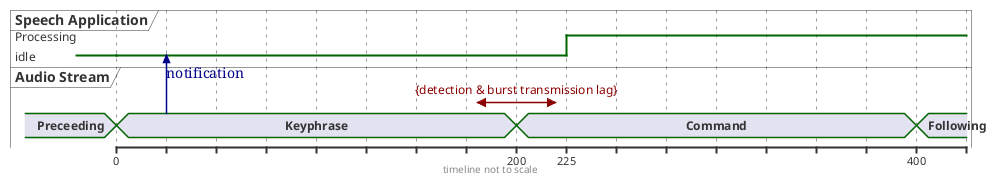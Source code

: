 @startuml
footer: timeline not to scale 
robust "Speech Application" as App
concise "Audio Stream" as Audio

App is idle
Audio is "Preceeding"

@App
0 is idle
+225 is "Processing"

@Audio
0 is Keyphrase
@180 <-> @+40 : {detection & burst transmission lag}
Audio@+25 -> App@+25 : notification
200 is Command
+200 is Following
@enduml

